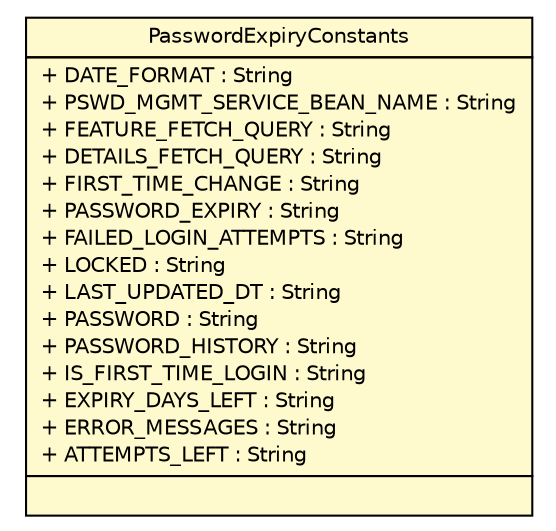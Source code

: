 #!/usr/local/bin/dot
#
# Class diagram 
# Generated by UMLGraph version 5.1 (http://www.umlgraph.org/)
#

digraph G {
	edge [fontname="Helvetica",fontsize=10,labelfontname="Helvetica",labelfontsize=10];
	node [fontname="Helvetica",fontsize=10,shape=plaintext];
	nodesep=0.25;
	ranksep=0.5;
	rankdir=LR;
	// com.inn.headstartdemo.security.spring.PasswordExpiryConstants
	c11873 [label=<<table title="com.inn.headstartdemo.security.spring.PasswordExpiryConstants" border="0" cellborder="1" cellspacing="0" cellpadding="2" port="p" bgcolor="lemonChiffon" href="./PasswordExpiryConstants.html">
		<tr><td><table border="0" cellspacing="0" cellpadding="1">
<tr><td align="center" balign="center"> PasswordExpiryConstants </td></tr>
		</table></td></tr>
		<tr><td><table border="0" cellspacing="0" cellpadding="1">
<tr><td align="left" balign="left"> + DATE_FORMAT : String </td></tr>
<tr><td align="left" balign="left"> + PSWD_MGMT_SERVICE_BEAN_NAME : String </td></tr>
<tr><td align="left" balign="left"> + FEATURE_FETCH_QUERY : String </td></tr>
<tr><td align="left" balign="left"> + DETAILS_FETCH_QUERY : String </td></tr>
<tr><td align="left" balign="left"> + FIRST_TIME_CHANGE : String </td></tr>
<tr><td align="left" balign="left"> + PASSWORD_EXPIRY : String </td></tr>
<tr><td align="left" balign="left"> + FAILED_LOGIN_ATTEMPTS : String </td></tr>
<tr><td align="left" balign="left"> + LOCKED : String </td></tr>
<tr><td align="left" balign="left"> + LAST_UPDATED_DT : String </td></tr>
<tr><td align="left" balign="left"> + PASSWORD : String </td></tr>
<tr><td align="left" balign="left"> + PASSWORD_HISTORY : String </td></tr>
<tr><td align="left" balign="left"> + IS_FIRST_TIME_LOGIN : String </td></tr>
<tr><td align="left" balign="left"> + EXPIRY_DAYS_LEFT : String </td></tr>
<tr><td align="left" balign="left"> + ERROR_MESSAGES : String </td></tr>
<tr><td align="left" balign="left"> + ATTEMPTS_LEFT : String </td></tr>
		</table></td></tr>
		<tr><td><table border="0" cellspacing="0" cellpadding="1">
<tr><td align="left" balign="left">  </td></tr>
		</table></td></tr>
		</table>>, fontname="Helvetica", fontcolor="black", fontsize=10.0];
}


